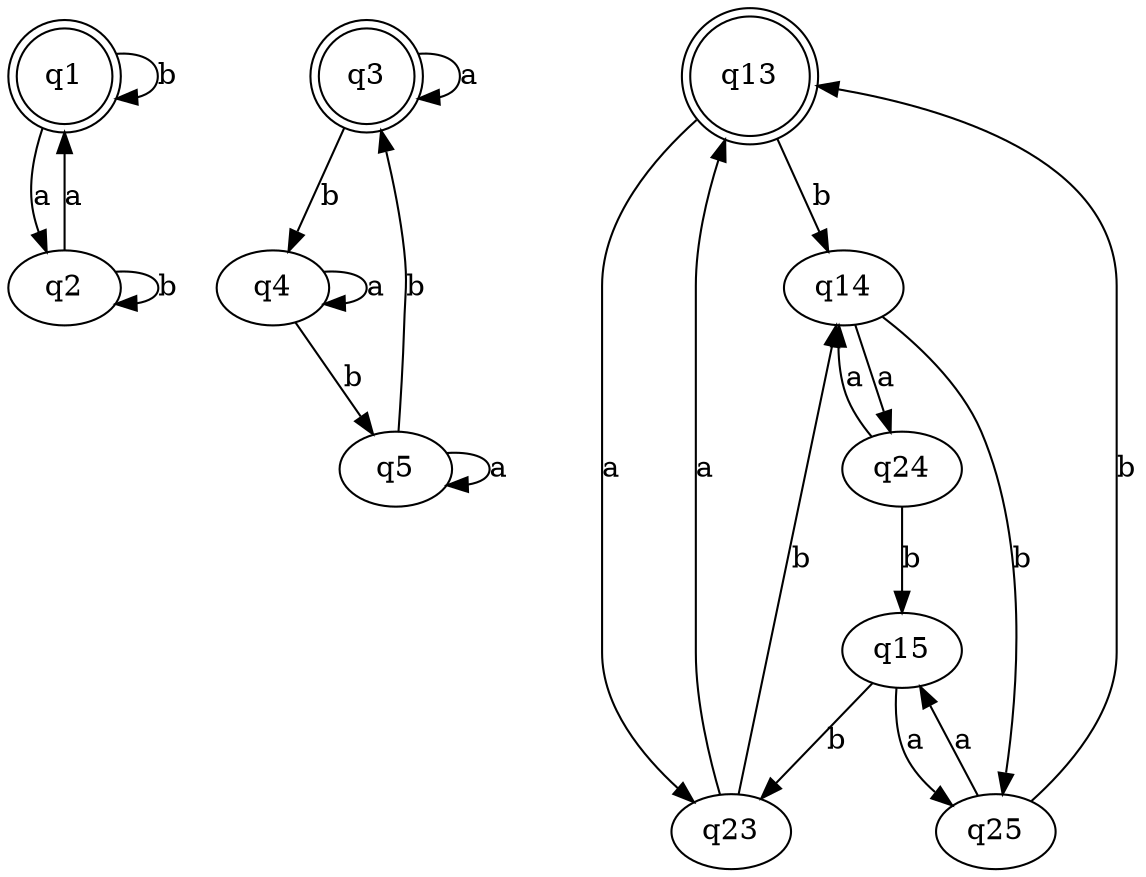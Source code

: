 digraph G3
{
  n1 [label = q1, shape = doublecircle]
  n2 [label = q2]
    
  n1 -> n1 [label = "b"]
	n1 -> n2 [label = "a"]
	n2 -> n1 [label = "a"]
	n2 -> n2 [label = "b"]
	
	n3 [label = q3, shape = doublecircle]
    n4 [label = q4]
    n5 [label = q5]
	
	n3 -> n3 [label = "a"]
	n3 -> n4 [label = "b"]
	n4 -> n4 [label = "a"]
	n4 -> n5 [label = "b"]
	n5 -> n5 [label = "a"]
	n5 -> n3 [label = "b"]
	
  n13 [label = q13, shape = doublecircle]
  n14 [label = q14]
  n15 [label = q15]
  n23 [label = q23]
  n24 [label = q24]
  n25 [label = q25]

  n13 -> n23 [label = "a"]
  n13 -> n14 [label = "b"]
  n14 -> n24 [label = "a"]
  n14 -> n25 [label = "b"]
  n15 -> n25 [label = "a"]
  n15 -> n23 [label = "b"]
  n23 -> n13 [label = "a"]
  n23 -> n14 [label = "b"]
  n24 -> n14 [label = "a"]
  n24 -> n15 [label = "b"]
  n25 -> n15 [label = "a"]
  n25 -> n13 [label = "b"]
}
